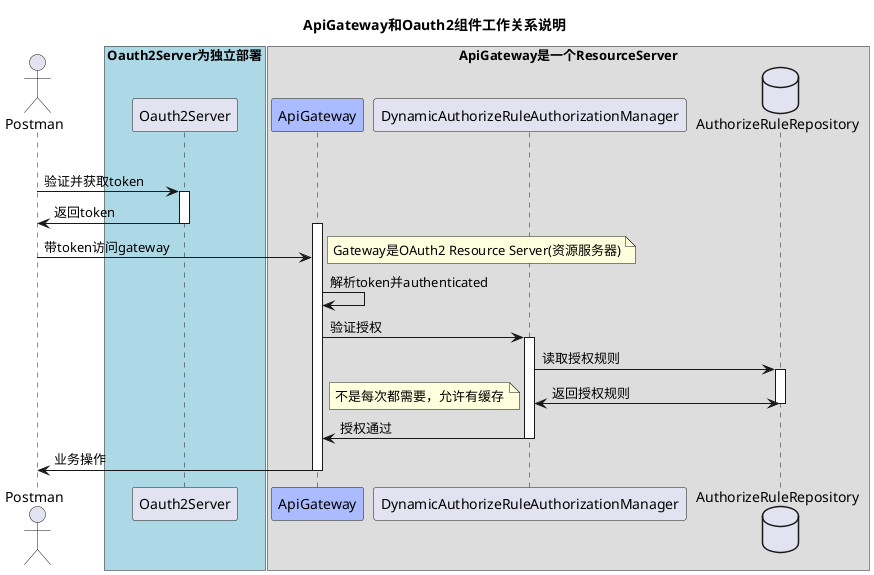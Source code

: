 @startuml
title ApiGateway和Oauth2组件工作关系说明
actor Postman  order 10

box "Oauth2Server为独立部署" #LightBlue
participant Oauth2Server order 20
endbox

|||

box "ApiGateway是一个ResourceServer"
participant DynamicAuthorizeRuleAuthorizationManager order 40
database AuthorizeRuleRepository order 50
participant ApiGateway order 30 #ABF
endbox

Postman -> Oauth2Server: 验证并获取token
activate Oauth2Server

Oauth2Server -> Postman: 返回token
deactivate Oauth2Server
activate ApiGateway
Postman -> ApiGateway: 带token访问gateway
note right: Gateway是OAuth2 Resource Server(资源服务器)
ApiGateway -> ApiGateway: 解析token并authenticated
ApiGateway -> DynamicAuthorizeRuleAuthorizationManager: 验证授权
activate DynamicAuthorizeRuleAuthorizationManager


DynamicAuthorizeRuleAuthorizationManager -> AuthorizeRuleRepository: 读取授权规则
activate AuthorizeRuleRepository
AuthorizeRuleRepository <-> DynamicAuthorizeRuleAuthorizationManager: 返回授权规则
note left: 不是每次都需要，允许有缓存
deactivate AuthorizeRuleRepository

DynamicAuthorizeRuleAuthorizationManager -> ApiGateway: 授权通过
deactivate DynamicAuthorizeRuleAuthorizationManager

ApiGateway -> Postman: 业务操作
deactivate ApiGateway
@enduml